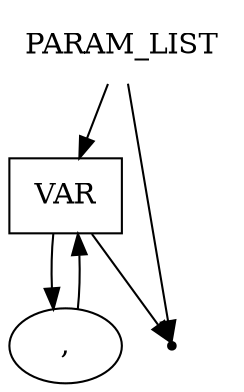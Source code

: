 digraph PARAM_LIST {
    start [label=PARAM_LIST shape=plaintext]
    var [label=VAR shape=box]
    comma [label="," shape=oval]
    end [label="" shape=point]
    start -> var
    start -> end
    var -> comma
    var -> end
    comma -> var
}